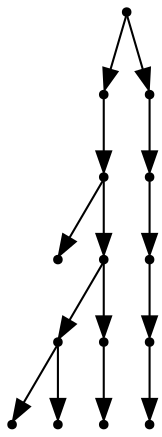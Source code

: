 digraph {
  14 [shape=point];
  8 [shape=point];
  7 [shape=point];
  0 [shape=point];
  6 [shape=point];
  3 [shape=point];
  1 [shape=point];
  2 [shape=point];
  5 [shape=point];
  4 [shape=point];
  13 [shape=point];
  12 [shape=point];
  11 [shape=point];
  10 [shape=point];
  9 [shape=point];
14 -> 8;
8 -> 7;
7 -> 0;
7 -> 6;
6 -> 3;
3 -> 1;
3 -> 2;
6 -> 5;
5 -> 4;
14 -> 13;
13 -> 12;
12 -> 11;
11 -> 10;
10 -> 9;
}
